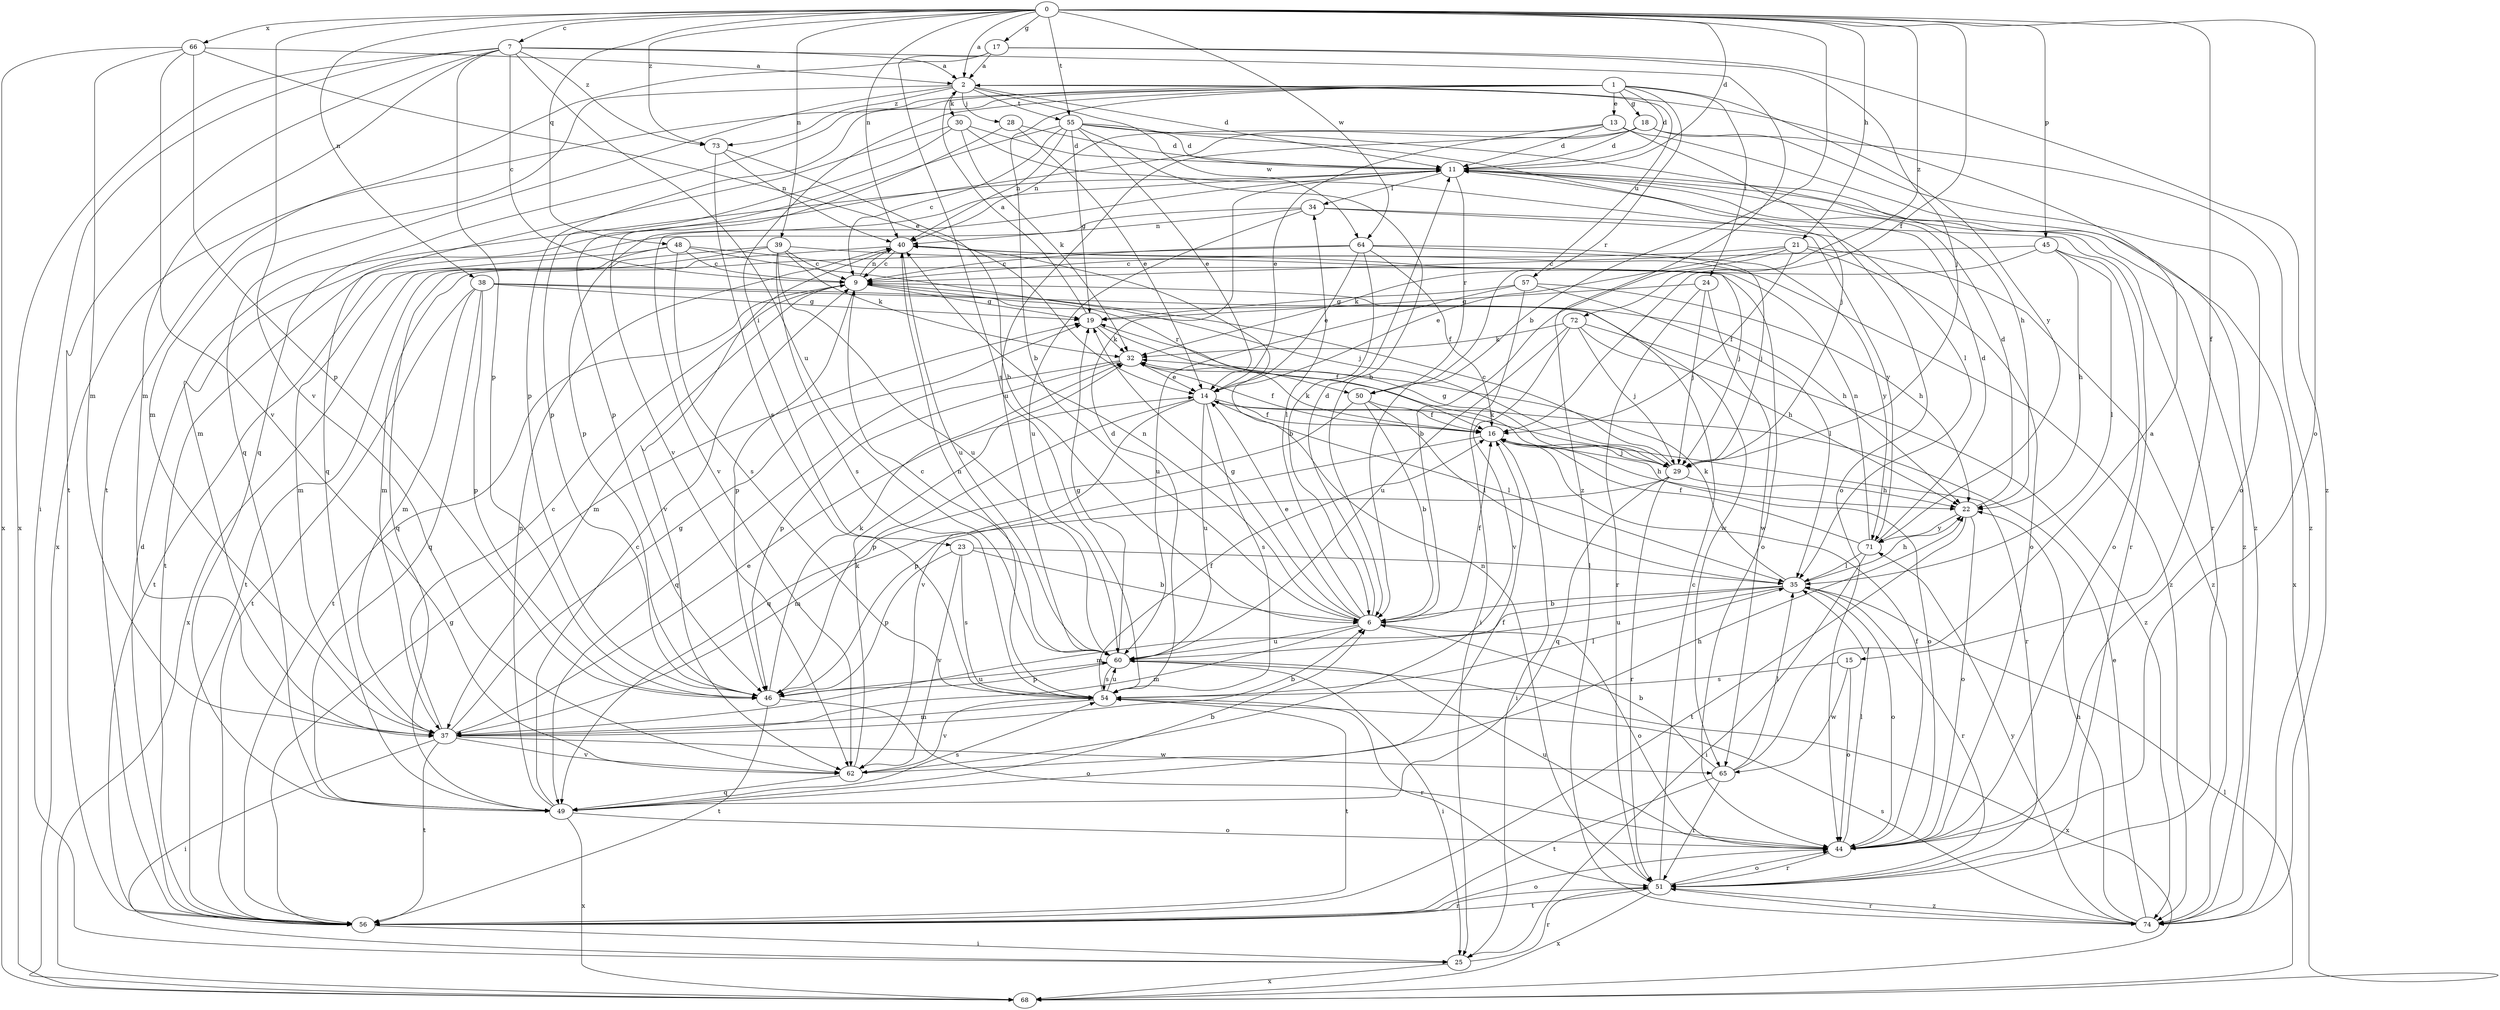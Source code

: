 strict digraph  {
0;
1;
2;
6;
7;
9;
11;
13;
14;
15;
16;
17;
18;
19;
21;
22;
23;
24;
25;
28;
29;
30;
32;
34;
35;
37;
38;
39;
40;
44;
45;
46;
48;
49;
50;
51;
54;
55;
56;
57;
60;
62;
64;
65;
66;
68;
71;
72;
73;
74;
0 -> 2  [label=a];
0 -> 6  [label=b];
0 -> 7  [label=c];
0 -> 11  [label=d];
0 -> 15  [label=f];
0 -> 16  [label=f];
0 -> 17  [label=g];
0 -> 21  [label=h];
0 -> 38  [label=n];
0 -> 39  [label=n];
0 -> 40  [label=n];
0 -> 44  [label=o];
0 -> 45  [label=p];
0 -> 48  [label=q];
0 -> 55  [label=t];
0 -> 62  [label=v];
0 -> 64  [label=w];
0 -> 66  [label=x];
0 -> 72  [label=z];
0 -> 73  [label=z];
1 -> 6  [label=b];
1 -> 11  [label=d];
1 -> 13  [label=e];
1 -> 18  [label=g];
1 -> 23  [label=i];
1 -> 24  [label=i];
1 -> 46  [label=p];
1 -> 49  [label=q];
1 -> 50  [label=r];
1 -> 68  [label=x];
1 -> 71  [label=y];
2 -> 11  [label=d];
2 -> 28  [label=j];
2 -> 30  [label=k];
2 -> 37  [label=m];
2 -> 49  [label=q];
2 -> 55  [label=t];
2 -> 57  [label=u];
2 -> 64  [label=w];
2 -> 73  [label=z];
6 -> 11  [label=d];
6 -> 14  [label=e];
6 -> 16  [label=f];
6 -> 19  [label=g];
6 -> 34  [label=l];
6 -> 37  [label=m];
6 -> 40  [label=n];
6 -> 44  [label=o];
6 -> 60  [label=u];
7 -> 2  [label=a];
7 -> 9  [label=c];
7 -> 25  [label=i];
7 -> 37  [label=m];
7 -> 46  [label=p];
7 -> 56  [label=t];
7 -> 60  [label=u];
7 -> 68  [label=x];
7 -> 73  [label=z];
7 -> 74  [label=z];
9 -> 19  [label=g];
9 -> 37  [label=m];
9 -> 40  [label=n];
9 -> 46  [label=p];
9 -> 50  [label=r];
9 -> 56  [label=t];
11 -> 34  [label=l];
11 -> 46  [label=p];
11 -> 50  [label=r];
11 -> 51  [label=r];
11 -> 62  [label=v];
11 -> 68  [label=x];
11 -> 74  [label=z];
13 -> 11  [label=d];
13 -> 14  [label=e];
13 -> 40  [label=n];
13 -> 44  [label=o];
13 -> 74  [label=z];
14 -> 16  [label=f];
14 -> 35  [label=l];
14 -> 46  [label=p];
14 -> 51  [label=r];
14 -> 54  [label=s];
14 -> 60  [label=u];
14 -> 62  [label=v];
15 -> 44  [label=o];
15 -> 54  [label=s];
15 -> 65  [label=w];
16 -> 22  [label=h];
16 -> 25  [label=i];
16 -> 29  [label=j];
16 -> 32  [label=k];
16 -> 44  [label=o];
16 -> 46  [label=p];
17 -> 2  [label=a];
17 -> 29  [label=j];
17 -> 54  [label=s];
17 -> 56  [label=t];
17 -> 74  [label=z];
18 -> 11  [label=d];
18 -> 37  [label=m];
18 -> 44  [label=o];
18 -> 60  [label=u];
18 -> 74  [label=z];
19 -> 2  [label=a];
19 -> 16  [label=f];
19 -> 32  [label=k];
21 -> 6  [label=b];
21 -> 9  [label=c];
21 -> 14  [label=e];
21 -> 16  [label=f];
21 -> 44  [label=o];
21 -> 74  [label=z];
22 -> 11  [label=d];
22 -> 44  [label=o];
22 -> 56  [label=t];
22 -> 71  [label=y];
23 -> 6  [label=b];
23 -> 35  [label=l];
23 -> 46  [label=p];
23 -> 54  [label=s];
23 -> 62  [label=v];
24 -> 19  [label=g];
24 -> 29  [label=j];
24 -> 51  [label=r];
24 -> 65  [label=w];
25 -> 51  [label=r];
25 -> 68  [label=x];
28 -> 11  [label=d];
28 -> 14  [label=e];
28 -> 62  [label=v];
29 -> 9  [label=c];
29 -> 19  [label=g];
29 -> 22  [label=h];
29 -> 32  [label=k];
29 -> 37  [label=m];
29 -> 49  [label=q];
29 -> 51  [label=r];
30 -> 11  [label=d];
30 -> 32  [label=k];
30 -> 35  [label=l];
30 -> 46  [label=p];
30 -> 49  [label=q];
32 -> 14  [label=e];
32 -> 16  [label=f];
32 -> 46  [label=p];
32 -> 49  [label=q];
34 -> 40  [label=n];
34 -> 51  [label=r];
34 -> 56  [label=t];
34 -> 60  [label=u];
34 -> 71  [label=y];
35 -> 6  [label=b];
35 -> 22  [label=h];
35 -> 32  [label=k];
35 -> 37  [label=m];
35 -> 44  [label=o];
35 -> 51  [label=r];
35 -> 60  [label=u];
37 -> 6  [label=b];
37 -> 9  [label=c];
37 -> 14  [label=e];
37 -> 19  [label=g];
37 -> 25  [label=i];
37 -> 56  [label=t];
37 -> 62  [label=v];
37 -> 65  [label=w];
38 -> 19  [label=g];
38 -> 22  [label=h];
38 -> 37  [label=m];
38 -> 46  [label=p];
38 -> 49  [label=q];
38 -> 56  [label=t];
38 -> 65  [label=w];
39 -> 9  [label=c];
39 -> 29  [label=j];
39 -> 32  [label=k];
39 -> 54  [label=s];
39 -> 56  [label=t];
39 -> 60  [label=u];
39 -> 68  [label=x];
40 -> 9  [label=c];
40 -> 49  [label=q];
40 -> 60  [label=u];
40 -> 62  [label=v];
40 -> 74  [label=z];
44 -> 16  [label=f];
44 -> 35  [label=l];
44 -> 51  [label=r];
44 -> 60  [label=u];
45 -> 9  [label=c];
45 -> 22  [label=h];
45 -> 32  [label=k];
45 -> 35  [label=l];
45 -> 44  [label=o];
46 -> 32  [label=k];
46 -> 44  [label=o];
46 -> 56  [label=t];
46 -> 60  [label=u];
48 -> 9  [label=c];
48 -> 29  [label=j];
48 -> 37  [label=m];
48 -> 44  [label=o];
48 -> 54  [label=s];
48 -> 56  [label=t];
49 -> 6  [label=b];
49 -> 9  [label=c];
49 -> 16  [label=f];
49 -> 40  [label=n];
49 -> 44  [label=o];
49 -> 54  [label=s];
49 -> 68  [label=x];
50 -> 6  [label=b];
50 -> 16  [label=f];
50 -> 35  [label=l];
50 -> 49  [label=q];
51 -> 9  [label=c];
51 -> 40  [label=n];
51 -> 44  [label=o];
51 -> 56  [label=t];
51 -> 68  [label=x];
51 -> 74  [label=z];
54 -> 11  [label=d];
54 -> 16  [label=f];
54 -> 35  [label=l];
54 -> 37  [label=m];
54 -> 40  [label=n];
54 -> 51  [label=r];
54 -> 56  [label=t];
54 -> 60  [label=u];
54 -> 62  [label=v];
55 -> 6  [label=b];
55 -> 9  [label=c];
55 -> 11  [label=d];
55 -> 14  [label=e];
55 -> 19  [label=g];
55 -> 22  [label=h];
55 -> 29  [label=j];
55 -> 40  [label=n];
55 -> 46  [label=p];
56 -> 11  [label=d];
56 -> 19  [label=g];
56 -> 25  [label=i];
56 -> 44  [label=o];
56 -> 51  [label=r];
57 -> 19  [label=g];
57 -> 22  [label=h];
57 -> 25  [label=i];
57 -> 35  [label=l];
57 -> 60  [label=u];
60 -> 9  [label=c];
60 -> 19  [label=g];
60 -> 25  [label=i];
60 -> 46  [label=p];
60 -> 54  [label=s];
60 -> 68  [label=x];
62 -> 22  [label=h];
62 -> 32  [label=k];
62 -> 49  [label=q];
64 -> 6  [label=b];
64 -> 9  [label=c];
64 -> 14  [label=e];
64 -> 16  [label=f];
64 -> 29  [label=j];
64 -> 37  [label=m];
64 -> 71  [label=y];
65 -> 2  [label=a];
65 -> 6  [label=b];
65 -> 35  [label=l];
65 -> 51  [label=r];
65 -> 56  [label=t];
66 -> 2  [label=a];
66 -> 14  [label=e];
66 -> 37  [label=m];
66 -> 46  [label=p];
66 -> 62  [label=v];
66 -> 68  [label=x];
68 -> 35  [label=l];
71 -> 11  [label=d];
71 -> 16  [label=f];
71 -> 25  [label=i];
71 -> 35  [label=l];
71 -> 40  [label=n];
72 -> 22  [label=h];
72 -> 29  [label=j];
72 -> 32  [label=k];
72 -> 60  [label=u];
72 -> 62  [label=v];
72 -> 74  [label=z];
73 -> 6  [label=b];
73 -> 40  [label=n];
73 -> 54  [label=s];
74 -> 14  [label=e];
74 -> 22  [label=h];
74 -> 51  [label=r];
74 -> 54  [label=s];
74 -> 71  [label=y];
}
